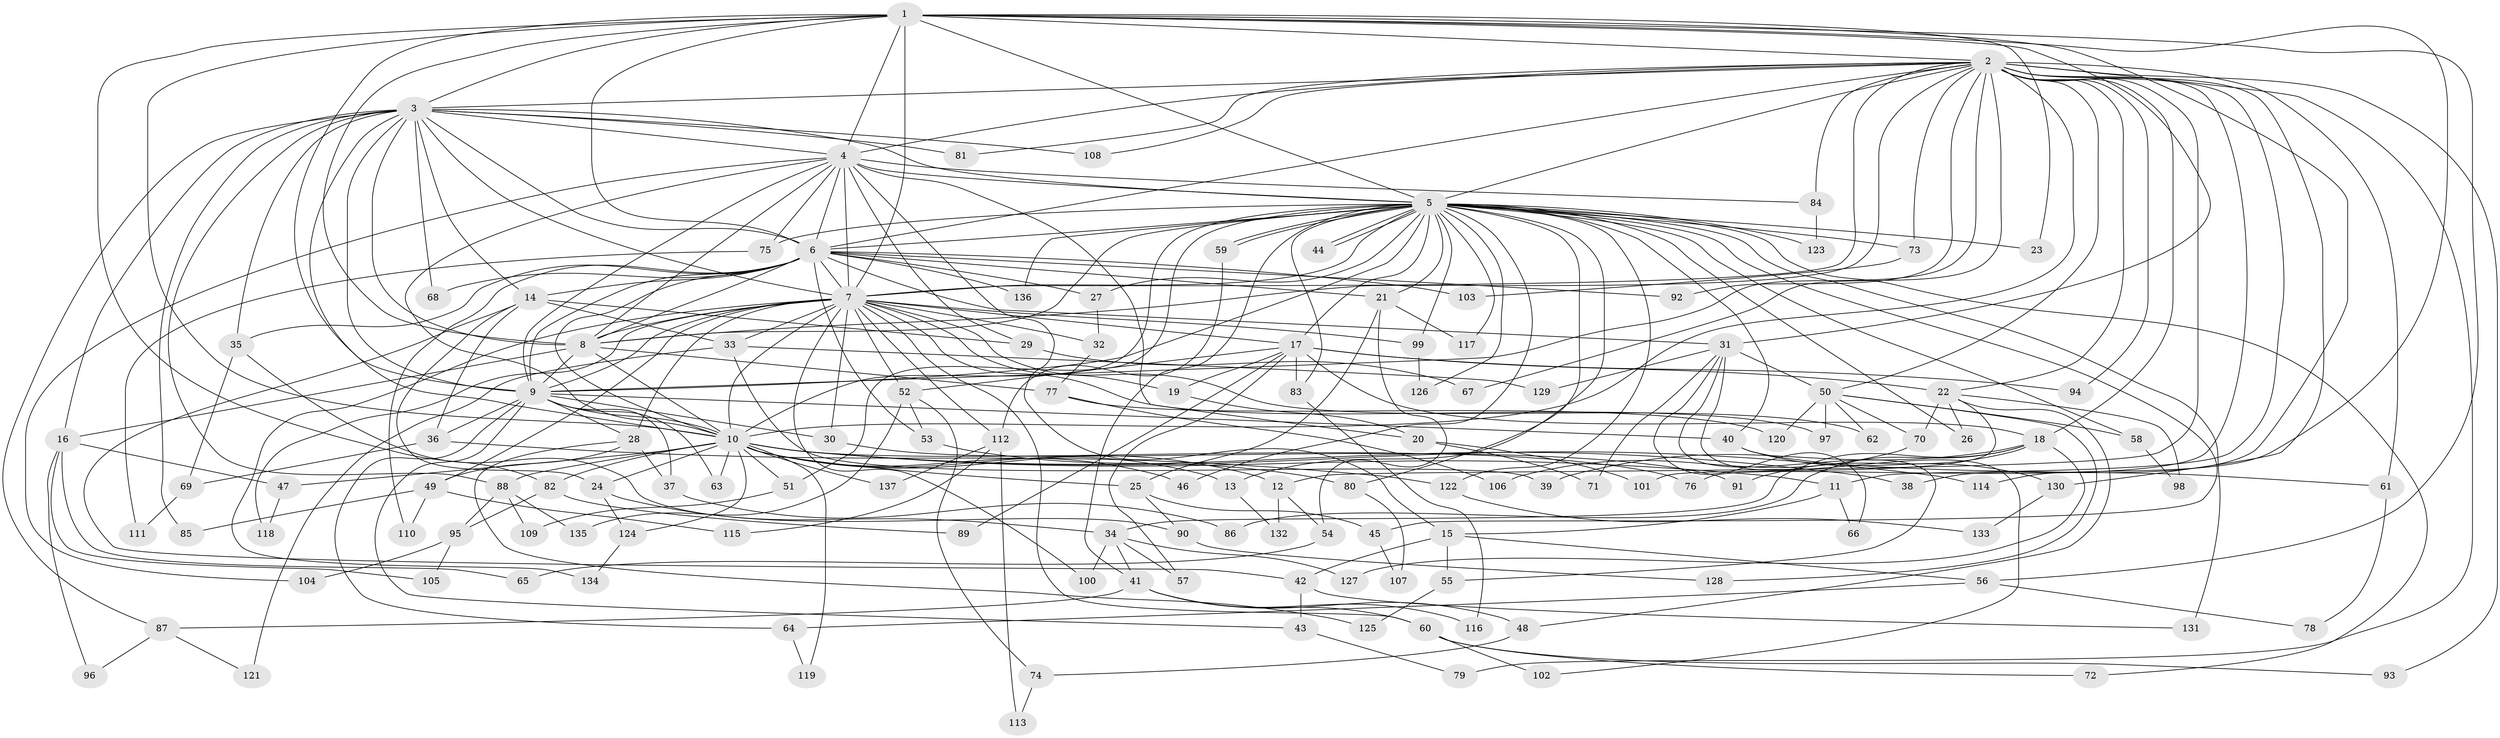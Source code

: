 // Generated by graph-tools (version 1.1) at 2025/35/03/09/25 02:35:09]
// undirected, 137 vertices, 299 edges
graph export_dot {
graph [start="1"]
  node [color=gray90,style=filled];
  1;
  2;
  3;
  4;
  5;
  6;
  7;
  8;
  9;
  10;
  11;
  12;
  13;
  14;
  15;
  16;
  17;
  18;
  19;
  20;
  21;
  22;
  23;
  24;
  25;
  26;
  27;
  28;
  29;
  30;
  31;
  32;
  33;
  34;
  35;
  36;
  37;
  38;
  39;
  40;
  41;
  42;
  43;
  44;
  45;
  46;
  47;
  48;
  49;
  50;
  51;
  52;
  53;
  54;
  55;
  56;
  57;
  58;
  59;
  60;
  61;
  62;
  63;
  64;
  65;
  66;
  67;
  68;
  69;
  70;
  71;
  72;
  73;
  74;
  75;
  76;
  77;
  78;
  79;
  80;
  81;
  82;
  83;
  84;
  85;
  86;
  87;
  88;
  89;
  90;
  91;
  92;
  93;
  94;
  95;
  96;
  97;
  98;
  99;
  100;
  101;
  102;
  103;
  104;
  105;
  106;
  107;
  108;
  109;
  110;
  111;
  112;
  113;
  114;
  115;
  116;
  117;
  118;
  119;
  120;
  121;
  122;
  123;
  124;
  125;
  126;
  127;
  128;
  129;
  130;
  131;
  132;
  133;
  134;
  135;
  136;
  137;
  1 -- 2;
  1 -- 3;
  1 -- 4;
  1 -- 5;
  1 -- 6;
  1 -- 7;
  1 -- 8;
  1 -- 9;
  1 -- 10;
  1 -- 23;
  1 -- 31;
  1 -- 38;
  1 -- 56;
  1 -- 82;
  1 -- 114;
  2 -- 3;
  2 -- 4;
  2 -- 5;
  2 -- 6;
  2 -- 7;
  2 -- 8;
  2 -- 9;
  2 -- 10;
  2 -- 11;
  2 -- 12;
  2 -- 18;
  2 -- 22;
  2 -- 50;
  2 -- 61;
  2 -- 67;
  2 -- 73;
  2 -- 76;
  2 -- 79;
  2 -- 81;
  2 -- 84;
  2 -- 92;
  2 -- 93;
  2 -- 94;
  2 -- 108;
  2 -- 130;
  3 -- 4;
  3 -- 5;
  3 -- 6;
  3 -- 7;
  3 -- 8;
  3 -- 9;
  3 -- 10;
  3 -- 14;
  3 -- 16;
  3 -- 35;
  3 -- 68;
  3 -- 81;
  3 -- 85;
  3 -- 87;
  3 -- 88;
  3 -- 108;
  4 -- 5;
  4 -- 6;
  4 -- 7;
  4 -- 8;
  4 -- 9;
  4 -- 10;
  4 -- 15;
  4 -- 20;
  4 -- 29;
  4 -- 75;
  4 -- 84;
  4 -- 104;
  5 -- 6;
  5 -- 7;
  5 -- 8;
  5 -- 9;
  5 -- 10;
  5 -- 13;
  5 -- 17;
  5 -- 21;
  5 -- 23;
  5 -- 26;
  5 -- 27;
  5 -- 40;
  5 -- 41;
  5 -- 44;
  5 -- 44;
  5 -- 45;
  5 -- 46;
  5 -- 51;
  5 -- 58;
  5 -- 59;
  5 -- 59;
  5 -- 72;
  5 -- 73;
  5 -- 75;
  5 -- 80;
  5 -- 83;
  5 -- 99;
  5 -- 117;
  5 -- 122;
  5 -- 123;
  5 -- 126;
  5 -- 131;
  5 -- 136;
  6 -- 7;
  6 -- 8;
  6 -- 9;
  6 -- 10;
  6 -- 14;
  6 -- 21;
  6 -- 27;
  6 -- 31;
  6 -- 35;
  6 -- 53;
  6 -- 68;
  6 -- 92;
  6 -- 103;
  6 -- 110;
  6 -- 136;
  7 -- 8;
  7 -- 9;
  7 -- 10;
  7 -- 17;
  7 -- 19;
  7 -- 28;
  7 -- 30;
  7 -- 32;
  7 -- 33;
  7 -- 49;
  7 -- 52;
  7 -- 60;
  7 -- 62;
  7 -- 97;
  7 -- 99;
  7 -- 100;
  7 -- 112;
  7 -- 118;
  7 -- 134;
  8 -- 9;
  8 -- 10;
  8 -- 16;
  8 -- 77;
  9 -- 10;
  9 -- 28;
  9 -- 30;
  9 -- 36;
  9 -- 37;
  9 -- 40;
  9 -- 43;
  9 -- 63;
  9 -- 64;
  10 -- 11;
  10 -- 12;
  10 -- 13;
  10 -- 24;
  10 -- 25;
  10 -- 38;
  10 -- 46;
  10 -- 47;
  10 -- 51;
  10 -- 63;
  10 -- 76;
  10 -- 82;
  10 -- 88;
  10 -- 114;
  10 -- 119;
  10 -- 124;
  10 -- 137;
  11 -- 15;
  11 -- 66;
  12 -- 54;
  12 -- 132;
  13 -- 132;
  14 -- 24;
  14 -- 29;
  14 -- 33;
  14 -- 36;
  14 -- 42;
  15 -- 42;
  15 -- 55;
  15 -- 56;
  16 -- 47;
  16 -- 65;
  16 -- 96;
  16 -- 105;
  17 -- 18;
  17 -- 19;
  17 -- 22;
  17 -- 52;
  17 -- 57;
  17 -- 83;
  17 -- 89;
  17 -- 94;
  18 -- 34;
  18 -- 39;
  18 -- 86;
  18 -- 91;
  18 -- 127;
  19 -- 20;
  20 -- 71;
  20 -- 101;
  21 -- 25;
  21 -- 54;
  21 -- 117;
  22 -- 26;
  22 -- 48;
  22 -- 70;
  22 -- 98;
  22 -- 101;
  24 -- 34;
  24 -- 124;
  25 -- 45;
  25 -- 90;
  27 -- 32;
  28 -- 37;
  28 -- 49;
  28 -- 125;
  29 -- 67;
  30 -- 91;
  31 -- 50;
  31 -- 55;
  31 -- 66;
  31 -- 71;
  31 -- 102;
  31 -- 129;
  32 -- 77;
  33 -- 39;
  33 -- 121;
  33 -- 129;
  34 -- 41;
  34 -- 57;
  34 -- 100;
  34 -- 127;
  35 -- 69;
  35 -- 90;
  36 -- 69;
  36 -- 122;
  37 -- 86;
  40 -- 61;
  40 -- 130;
  41 -- 48;
  41 -- 60;
  41 -- 87;
  41 -- 116;
  42 -- 43;
  42 -- 131;
  43 -- 79;
  45 -- 107;
  47 -- 118;
  48 -- 74;
  49 -- 85;
  49 -- 110;
  49 -- 115;
  50 -- 58;
  50 -- 62;
  50 -- 70;
  50 -- 97;
  50 -- 120;
  50 -- 128;
  51 -- 109;
  52 -- 53;
  52 -- 74;
  52 -- 135;
  53 -- 80;
  54 -- 65;
  55 -- 125;
  56 -- 64;
  56 -- 78;
  58 -- 98;
  59 -- 112;
  60 -- 72;
  60 -- 93;
  60 -- 102;
  61 -- 78;
  64 -- 119;
  69 -- 111;
  70 -- 106;
  73 -- 103;
  74 -- 113;
  75 -- 111;
  77 -- 106;
  77 -- 120;
  80 -- 107;
  82 -- 89;
  82 -- 95;
  83 -- 116;
  84 -- 123;
  87 -- 96;
  87 -- 121;
  88 -- 95;
  88 -- 109;
  88 -- 135;
  90 -- 128;
  95 -- 104;
  95 -- 105;
  99 -- 126;
  112 -- 113;
  112 -- 115;
  112 -- 137;
  122 -- 133;
  124 -- 134;
  130 -- 133;
}
